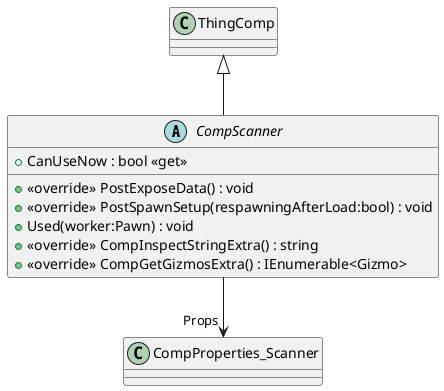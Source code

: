@startuml
abstract class CompScanner {
    + CanUseNow : bool <<get>>
    + <<override>> PostExposeData() : void
    + <<override>> PostSpawnSetup(respawningAfterLoad:bool) : void
    + Used(worker:Pawn) : void
    + <<override>> CompInspectStringExtra() : string
    + <<override>> CompGetGizmosExtra() : IEnumerable<Gizmo>
}
ThingComp <|-- CompScanner
CompScanner --> "Props" CompProperties_Scanner
@enduml
